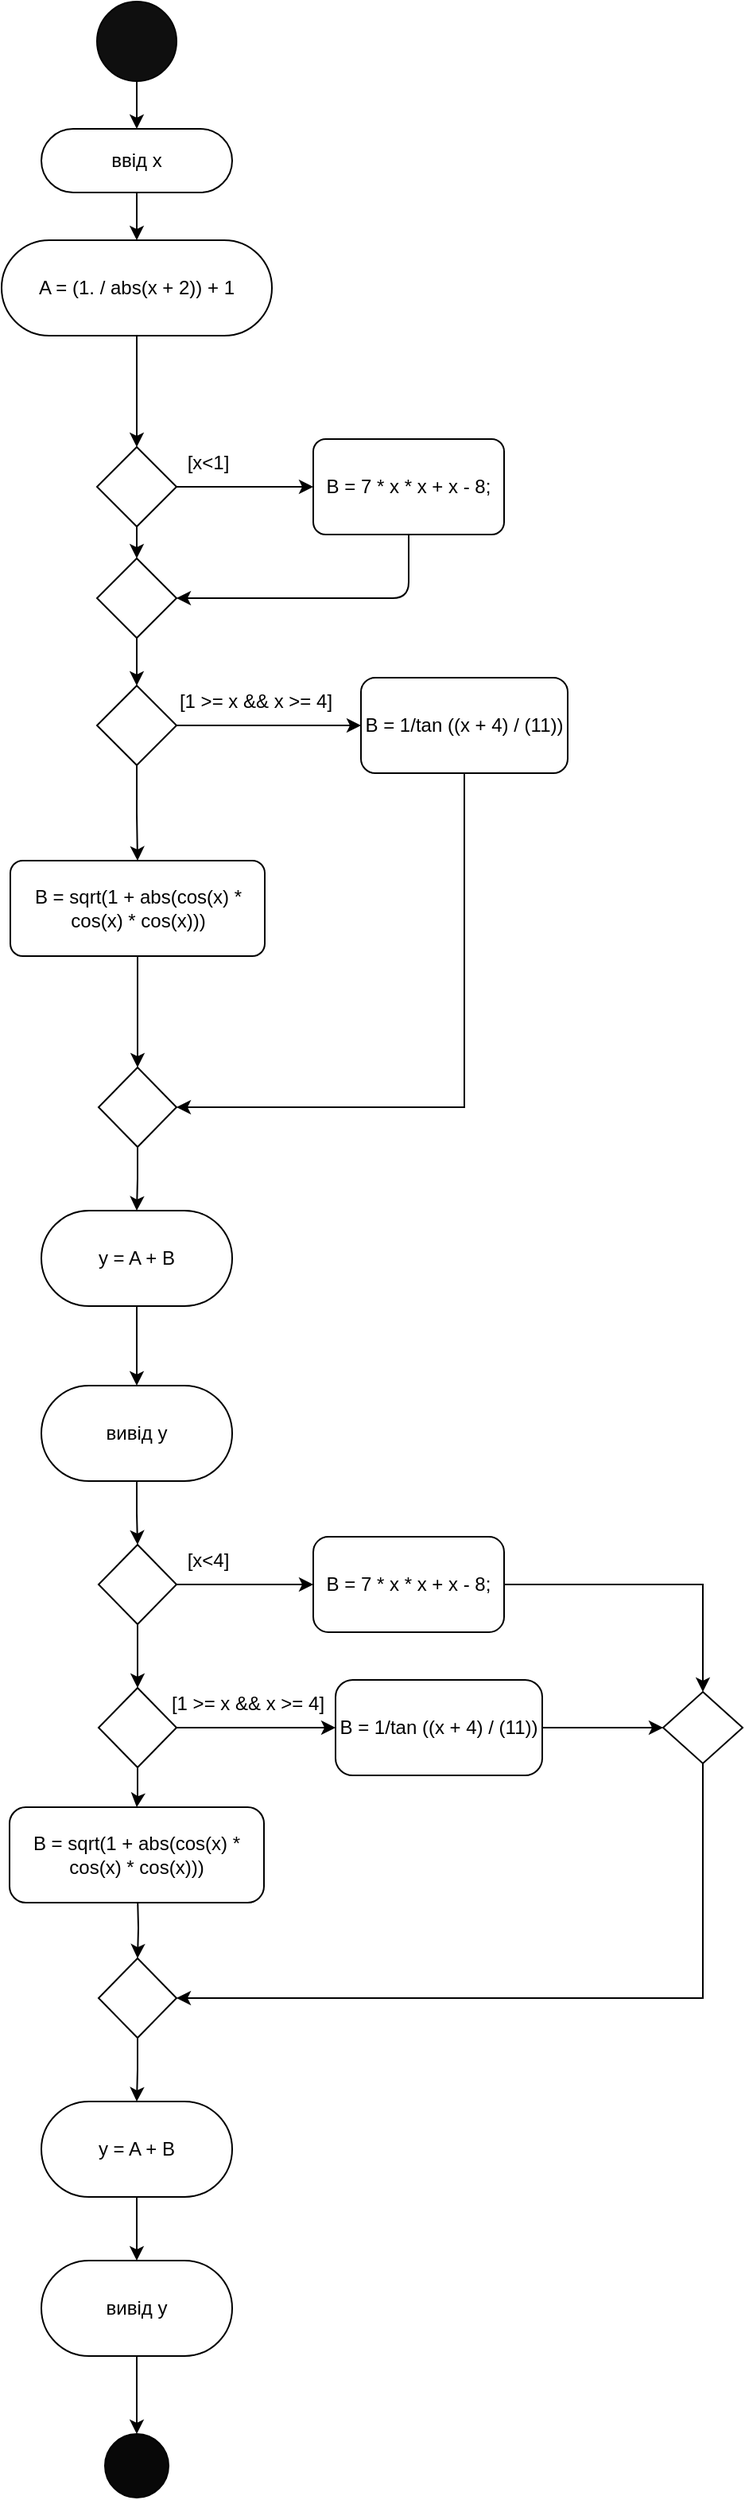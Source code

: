 <mxfile version="15.4.1" type="github">
  <diagram id="3hRcNl2i0EjQMOGxMyCn" name="Page-1">
    <mxGraphModel dx="1060" dy="1795" grid="1" gridSize="10" guides="1" tooltips="1" connect="1" arrows="1" fold="1" page="1" pageScale="1" pageWidth="827" pageHeight="1169" math="0" shadow="0">
      <root>
        <mxCell id="0" />
        <mxCell id="1" parent="0" />
        <mxCell id="O_F5pFgkzcXUlUcAhXim-4" value="" style="edgeStyle=orthogonalEdgeStyle;rounded=0;orthogonalLoop=1;jettySize=auto;html=1;" parent="1" source="O_F5pFgkzcXUlUcAhXim-1" target="O_F5pFgkzcXUlUcAhXim-3" edge="1">
          <mxGeometry relative="1" as="geometry" />
        </mxCell>
        <mxCell id="O_F5pFgkzcXUlUcAhXim-1" value="" style="ellipse;whiteSpace=wrap;html=1;fillColor=#0F0F0F;" parent="1" vertex="1">
          <mxGeometry x="364" y="-400" width="50" height="50" as="geometry" />
        </mxCell>
        <mxCell id="O_F5pFgkzcXUlUcAhXim-6" value="" style="edgeStyle=orthogonalEdgeStyle;rounded=0;orthogonalLoop=1;jettySize=auto;html=1;" parent="1" source="O_F5pFgkzcXUlUcAhXim-3" target="O_F5pFgkzcXUlUcAhXim-5" edge="1">
          <mxGeometry relative="1" as="geometry" />
        </mxCell>
        <mxCell id="O_F5pFgkzcXUlUcAhXim-3" value="ввід x" style="whiteSpace=wrap;html=1;fillColor=#FFFFFF;rounded=1;arcSize=50;" parent="1" vertex="1">
          <mxGeometry x="329" y="-320" width="120" height="40" as="geometry" />
        </mxCell>
        <mxCell id="O_F5pFgkzcXUlUcAhXim-8" value="" style="edgeStyle=orthogonalEdgeStyle;rounded=0;orthogonalLoop=1;jettySize=auto;html=1;" parent="1" source="O_F5pFgkzcXUlUcAhXim-5" target="O_F5pFgkzcXUlUcAhXim-7" edge="1">
          <mxGeometry relative="1" as="geometry" />
        </mxCell>
        <mxCell id="O_F5pFgkzcXUlUcAhXim-5" value="A = (1. / abs(x + 2)) + 1" style="whiteSpace=wrap;html=1;fillColor=#FFFFFF;rounded=1;arcSize=50;" parent="1" vertex="1">
          <mxGeometry x="304" y="-250" width="170" height="60" as="geometry" />
        </mxCell>
        <mxCell id="O_F5pFgkzcXUlUcAhXim-10" value="" style="edgeStyle=orthogonalEdgeStyle;rounded=0;orthogonalLoop=1;jettySize=auto;html=1;" parent="1" source="O_F5pFgkzcXUlUcAhXim-7" target="O_F5pFgkzcXUlUcAhXim-9" edge="1">
          <mxGeometry relative="1" as="geometry" />
        </mxCell>
        <mxCell id="O_F5pFgkzcXUlUcAhXim-15" style="edgeStyle=orthogonalEdgeStyle;rounded=0;orthogonalLoop=1;jettySize=auto;html=1;exitX=0.5;exitY=1;exitDx=0;exitDy=0;entryX=0.5;entryY=0;entryDx=0;entryDy=0;" parent="1" source="O_F5pFgkzcXUlUcAhXim-7" target="O_F5pFgkzcXUlUcAhXim-14" edge="1">
          <mxGeometry relative="1" as="geometry" />
        </mxCell>
        <mxCell id="O_F5pFgkzcXUlUcAhXim-7" value="" style="rhombus;whiteSpace=wrap;html=1;fillColor=#FFFFFF;" parent="1" vertex="1">
          <mxGeometry x="364" y="-120" width="50" height="50" as="geometry" />
        </mxCell>
        <mxCell id="O_F5pFgkzcXUlUcAhXim-9" value="B = 7 * x * x + x - 8;" style="whiteSpace=wrap;html=1;fillColor=#FFFFFF;rounded=1;arcSize=13;" parent="1" vertex="1">
          <mxGeometry x="500" y="-125" width="120" height="60" as="geometry" />
        </mxCell>
        <mxCell id="O_F5pFgkzcXUlUcAhXim-11" value="[x&amp;lt;1]" style="text;html=1;strokeColor=none;fillColor=none;align=center;verticalAlign=middle;whiteSpace=wrap;rounded=0;" parent="1" vertex="1">
          <mxGeometry x="414" y="-120" width="40" height="20" as="geometry" />
        </mxCell>
        <mxCell id="O_F5pFgkzcXUlUcAhXim-13" value="" style="endArrow=classic;html=1;entryX=1;entryY=0.5;entryDx=0;entryDy=0;exitX=0.5;exitY=1;exitDx=0;exitDy=0;" parent="1" source="O_F5pFgkzcXUlUcAhXim-9" target="O_F5pFgkzcXUlUcAhXim-14" edge="1">
          <mxGeometry width="50" height="50" relative="1" as="geometry">
            <mxPoint x="560" y="-25" as="sourcePoint" />
            <mxPoint x="420" y="-20" as="targetPoint" />
            <Array as="points">
              <mxPoint x="560" y="-25" />
            </Array>
          </mxGeometry>
        </mxCell>
        <mxCell id="O_F5pFgkzcXUlUcAhXim-17" style="edgeStyle=orthogonalEdgeStyle;rounded=0;orthogonalLoop=1;jettySize=auto;html=1;exitX=0.5;exitY=1;exitDx=0;exitDy=0;entryX=0.5;entryY=0;entryDx=0;entryDy=0;" parent="1" source="O_F5pFgkzcXUlUcAhXim-14" target="O_F5pFgkzcXUlUcAhXim-16" edge="1">
          <mxGeometry relative="1" as="geometry" />
        </mxCell>
        <mxCell id="O_F5pFgkzcXUlUcAhXim-14" value="" style="rhombus;whiteSpace=wrap;html=1;fillColor=#FFFFFF;" parent="1" vertex="1">
          <mxGeometry x="364" y="-50" width="50" height="50" as="geometry" />
        </mxCell>
        <mxCell id="O_F5pFgkzcXUlUcAhXim-18" style="edgeStyle=orthogonalEdgeStyle;rounded=0;orthogonalLoop=1;jettySize=auto;html=1;exitX=1;exitY=0.5;exitDx=0;exitDy=0;" parent="1" source="O_F5pFgkzcXUlUcAhXim-16" target="O_F5pFgkzcXUlUcAhXim-19" edge="1">
          <mxGeometry relative="1" as="geometry">
            <mxPoint x="500" y="55" as="targetPoint" />
          </mxGeometry>
        </mxCell>
        <mxCell id="O_F5pFgkzcXUlUcAhXim-21" style="edgeStyle=orthogonalEdgeStyle;rounded=0;orthogonalLoop=1;jettySize=auto;html=1;exitX=0.5;exitY=1;exitDx=0;exitDy=0;entryX=0.5;entryY=0;entryDx=0;entryDy=0;" parent="1" source="O_F5pFgkzcXUlUcAhXim-16" target="O_F5pFgkzcXUlUcAhXim-26" edge="1">
          <mxGeometry relative="1" as="geometry">
            <mxPoint x="390" y="110" as="targetPoint" />
          </mxGeometry>
        </mxCell>
        <mxCell id="O_F5pFgkzcXUlUcAhXim-16" value="" style="rhombus;whiteSpace=wrap;html=1;fillColor=#FFFFFF;" parent="1" vertex="1">
          <mxGeometry x="364" y="30" width="50" height="50" as="geometry" />
        </mxCell>
        <mxCell id="O_F5pFgkzcXUlUcAhXim-22" style="edgeStyle=orthogonalEdgeStyle;rounded=0;orthogonalLoop=1;jettySize=auto;html=1;exitX=0.5;exitY=1;exitDx=0;exitDy=0;entryX=1;entryY=0.5;entryDx=0;entryDy=0;" parent="1" source="O_F5pFgkzcXUlUcAhXim-19" target="O_F5pFgkzcXUlUcAhXim-29" edge="1">
          <mxGeometry relative="1" as="geometry">
            <mxPoint x="414" y="225.0" as="targetPoint" />
            <Array as="points">
              <mxPoint x="595" y="295" />
            </Array>
          </mxGeometry>
        </mxCell>
        <mxCell id="O_F5pFgkzcXUlUcAhXim-19" value="B = 1/tan ((x + 4) / (11))" style="rounded=1;whiteSpace=wrap;html=1;fillColor=#FFFFFF;arcSize=15;" parent="1" vertex="1">
          <mxGeometry x="530" y="25" width="130" height="60" as="geometry" />
        </mxCell>
        <mxCell id="O_F5pFgkzcXUlUcAhXim-23" value="[1 &amp;gt;= x &amp;amp;&amp;amp; x &amp;gt;= 4]" style="text;html=1;strokeColor=none;fillColor=none;align=center;verticalAlign=middle;whiteSpace=wrap;rounded=0;" parent="1" vertex="1">
          <mxGeometry x="414" y="30" width="100" height="20" as="geometry" />
        </mxCell>
        <mxCell id="O_F5pFgkzcXUlUcAhXim-31" style="edgeStyle=orthogonalEdgeStyle;rounded=0;orthogonalLoop=1;jettySize=auto;html=1;exitX=0.5;exitY=1;exitDx=0;exitDy=0;entryX=0.5;entryY=0;entryDx=0;entryDy=0;" parent="1" source="O_F5pFgkzcXUlUcAhXim-26" target="O_F5pFgkzcXUlUcAhXim-29" edge="1">
          <mxGeometry relative="1" as="geometry">
            <mxPoint x="390" y="200" as="targetPoint" />
          </mxGeometry>
        </mxCell>
        <mxCell id="O_F5pFgkzcXUlUcAhXim-26" value="B = sqrt(1 + abs(cos(x) * cos(x) * cos(x)))" style="whiteSpace=wrap;html=1;fillColor=#FFFFFF;rounded=1;arcSize=13;" parent="1" vertex="1">
          <mxGeometry x="309.5" y="140" width="160" height="60" as="geometry" />
        </mxCell>
        <mxCell id="O_F5pFgkzcXUlUcAhXim-33" value="" style="edgeStyle=orthogonalEdgeStyle;rounded=0;orthogonalLoop=1;jettySize=auto;html=1;" parent="1" source="O_F5pFgkzcXUlUcAhXim-29" target="O_F5pFgkzcXUlUcAhXim-32" edge="1">
          <mxGeometry relative="1" as="geometry" />
        </mxCell>
        <mxCell id="O_F5pFgkzcXUlUcAhXim-29" value="" style="rhombus;whiteSpace=wrap;html=1;fillColor=#FFFFFF;" parent="1" vertex="1">
          <mxGeometry x="365" y="270" width="49" height="50" as="geometry" />
        </mxCell>
        <mxCell id="O_F5pFgkzcXUlUcAhXim-35" value="" style="edgeStyle=orthogonalEdgeStyle;rounded=0;orthogonalLoop=1;jettySize=auto;html=1;" parent="1" source="O_F5pFgkzcXUlUcAhXim-32" target="O_F5pFgkzcXUlUcAhXim-34" edge="1">
          <mxGeometry relative="1" as="geometry" />
        </mxCell>
        <mxCell id="O_F5pFgkzcXUlUcAhXim-32" value="y = A + B" style="whiteSpace=wrap;html=1;fillColor=#FFFFFF;rounded=1;arcSize=50;" parent="1" vertex="1">
          <mxGeometry x="329" y="360" width="120" height="60" as="geometry" />
        </mxCell>
        <mxCell id="O_F5pFgkzcXUlUcAhXim-39" value="" style="edgeStyle=orthogonalEdgeStyle;rounded=0;orthogonalLoop=1;jettySize=auto;html=1;" parent="1" source="O_F5pFgkzcXUlUcAhXim-34" target="O_F5pFgkzcXUlUcAhXim-38" edge="1">
          <mxGeometry relative="1" as="geometry" />
        </mxCell>
        <mxCell id="O_F5pFgkzcXUlUcAhXim-34" value="вивід y" style="whiteSpace=wrap;html=1;fillColor=#FFFFFF;rounded=1;arcSize=50;" parent="1" vertex="1">
          <mxGeometry x="329" y="470" width="120" height="60" as="geometry" />
        </mxCell>
        <mxCell id="O_F5pFgkzcXUlUcAhXim-41" value="" style="edgeStyle=orthogonalEdgeStyle;rounded=0;orthogonalLoop=1;jettySize=auto;html=1;" parent="1" source="O_F5pFgkzcXUlUcAhXim-38" edge="1">
          <mxGeometry relative="1" as="geometry">
            <mxPoint x="500" y="595" as="targetPoint" />
          </mxGeometry>
        </mxCell>
        <mxCell id="O_F5pFgkzcXUlUcAhXim-44" value="" style="edgeStyle=orthogonalEdgeStyle;rounded=0;orthogonalLoop=1;jettySize=auto;html=1;" parent="1" source="O_F5pFgkzcXUlUcAhXim-38" target="O_F5pFgkzcXUlUcAhXim-43" edge="1">
          <mxGeometry relative="1" as="geometry" />
        </mxCell>
        <mxCell id="O_F5pFgkzcXUlUcAhXim-38" value="" style="rhombus;whiteSpace=wrap;html=1;fillColor=#FFFFFF;" parent="1" vertex="1">
          <mxGeometry x="365" y="570" width="49" height="50" as="geometry" />
        </mxCell>
        <mxCell id="O_F5pFgkzcXUlUcAhXim-57" value="" style="edgeStyle=orthogonalEdgeStyle;rounded=0;orthogonalLoop=1;jettySize=auto;html=1;" parent="1" source="O_F5pFgkzcXUlUcAhXim-42" target="O_F5pFgkzcXUlUcAhXim-56" edge="1">
          <mxGeometry relative="1" as="geometry" />
        </mxCell>
        <mxCell id="O_F5pFgkzcXUlUcAhXim-42" value="B = 7 * x * x + x - 8;" style="whiteSpace=wrap;html=1;fillColor=#FFFFFF;rounded=1;arcSize=16;" parent="1" vertex="1">
          <mxGeometry x="500" y="565" width="120" height="60" as="geometry" />
        </mxCell>
        <mxCell id="O_F5pFgkzcXUlUcAhXim-47" style="edgeStyle=orthogonalEdgeStyle;rounded=0;orthogonalLoop=1;jettySize=auto;html=1;exitX=1;exitY=0.5;exitDx=0;exitDy=0;entryX=0;entryY=0.5;entryDx=0;entryDy=0;" parent="1" source="O_F5pFgkzcXUlUcAhXim-43" target="O_F5pFgkzcXUlUcAhXim-48" edge="1">
          <mxGeometry relative="1" as="geometry">
            <mxPoint x="500" y="685" as="targetPoint" />
          </mxGeometry>
        </mxCell>
        <mxCell id="O_F5pFgkzcXUlUcAhXim-52" value="" style="edgeStyle=orthogonalEdgeStyle;rounded=0;orthogonalLoop=1;jettySize=auto;html=1;entryX=0.5;entryY=0;entryDx=0;entryDy=0;" parent="1" source="O_F5pFgkzcXUlUcAhXim-43" target="O_F5pFgkzcXUlUcAhXim-55" edge="1">
          <mxGeometry relative="1" as="geometry">
            <mxPoint x="389.571" y="740.073" as="targetPoint" />
          </mxGeometry>
        </mxCell>
        <mxCell id="O_F5pFgkzcXUlUcAhXim-43" value="" style="rhombus;whiteSpace=wrap;html=1;fillColor=#FFFFFF;" parent="1" vertex="1">
          <mxGeometry x="365" y="660" width="49" height="50" as="geometry" />
        </mxCell>
        <mxCell id="O_F5pFgkzcXUlUcAhXim-58" style="edgeStyle=orthogonalEdgeStyle;rounded=0;orthogonalLoop=1;jettySize=auto;html=1;exitX=1;exitY=0.5;exitDx=0;exitDy=0;entryX=0;entryY=0.5;entryDx=0;entryDy=0;" parent="1" source="O_F5pFgkzcXUlUcAhXim-48" target="O_F5pFgkzcXUlUcAhXim-56" edge="1">
          <mxGeometry relative="1" as="geometry" />
        </mxCell>
        <mxCell id="O_F5pFgkzcXUlUcAhXim-48" value="B = 1/tan ((x + 4) / (11))" style="rounded=1;whiteSpace=wrap;html=1;fillColor=#FFFFFF;arcSize=18;" parent="1" vertex="1">
          <mxGeometry x="514" y="655" width="130" height="60" as="geometry" />
        </mxCell>
        <mxCell id="O_F5pFgkzcXUlUcAhXim-49" value="[x&amp;lt;4]" style="text;html=1;strokeColor=none;fillColor=none;align=center;verticalAlign=middle;whiteSpace=wrap;rounded=0;" parent="1" vertex="1">
          <mxGeometry x="414" y="570" width="40" height="20" as="geometry" />
        </mxCell>
        <mxCell id="O_F5pFgkzcXUlUcAhXim-63" value="" style="edgeStyle=orthogonalEdgeStyle;rounded=0;orthogonalLoop=1;jettySize=auto;html=1;" parent="1" target="O_F5pFgkzcXUlUcAhXim-62" edge="1">
          <mxGeometry relative="1" as="geometry">
            <mxPoint x="389.5" y="790" as="sourcePoint" />
          </mxGeometry>
        </mxCell>
        <mxCell id="O_F5pFgkzcXUlUcAhXim-55" value="B = sqrt(1 + abs(cos(x) * cos(x) * cos(x)))" style="whiteSpace=wrap;html=1;fillColor=#FFFFFF;rounded=1;arcSize=17;" parent="1" vertex="1">
          <mxGeometry x="309" y="735" width="160" height="60" as="geometry" />
        </mxCell>
        <mxCell id="O_F5pFgkzcXUlUcAhXim-60" value="" style="edgeStyle=orthogonalEdgeStyle;rounded=0;orthogonalLoop=1;jettySize=auto;html=1;entryX=1;entryY=0.5;entryDx=0;entryDy=0;" parent="1" source="O_F5pFgkzcXUlUcAhXim-56" target="O_F5pFgkzcXUlUcAhXim-62" edge="1">
          <mxGeometry relative="1" as="geometry">
            <mxPoint x="745.0" y="742.5" as="targetPoint" />
            <Array as="points">
              <mxPoint x="745" y="855" />
            </Array>
          </mxGeometry>
        </mxCell>
        <mxCell id="O_F5pFgkzcXUlUcAhXim-56" value="" style="rhombus;whiteSpace=wrap;html=1;fillColor=#FFFFFF;" parent="1" vertex="1">
          <mxGeometry x="720" y="662.5" width="50" height="45" as="geometry" />
        </mxCell>
        <mxCell id="O_F5pFgkzcXUlUcAhXim-66" value="" style="edgeStyle=orthogonalEdgeStyle;rounded=0;orthogonalLoop=1;jettySize=auto;html=1;" parent="1" source="O_F5pFgkzcXUlUcAhXim-62" target="O_F5pFgkzcXUlUcAhXim-65" edge="1">
          <mxGeometry relative="1" as="geometry" />
        </mxCell>
        <mxCell id="O_F5pFgkzcXUlUcAhXim-62" value="" style="rhombus;whiteSpace=wrap;html=1;fillColor=#FFFFFF;" parent="1" vertex="1">
          <mxGeometry x="365" y="830" width="49" height="50" as="geometry" />
        </mxCell>
        <mxCell id="O_F5pFgkzcXUlUcAhXim-68" value="" style="edgeStyle=orthogonalEdgeStyle;rounded=0;orthogonalLoop=1;jettySize=auto;html=1;" parent="1" source="O_F5pFgkzcXUlUcAhXim-65" target="O_F5pFgkzcXUlUcAhXim-67" edge="1">
          <mxGeometry relative="1" as="geometry" />
        </mxCell>
        <mxCell id="O_F5pFgkzcXUlUcAhXim-65" value="y = A + B" style="whiteSpace=wrap;html=1;fillColor=#FFFFFF;rounded=1;arcSize=50;" parent="1" vertex="1">
          <mxGeometry x="329" y="920" width="120" height="60" as="geometry" />
        </mxCell>
        <mxCell id="O_F5pFgkzcXUlUcAhXim-70" value="" style="edgeStyle=orthogonalEdgeStyle;rounded=0;orthogonalLoop=1;jettySize=auto;html=1;" parent="1" source="O_F5pFgkzcXUlUcAhXim-67" target="O_F5pFgkzcXUlUcAhXim-69" edge="1">
          <mxGeometry relative="1" as="geometry" />
        </mxCell>
        <mxCell id="O_F5pFgkzcXUlUcAhXim-67" value="вивід y" style="whiteSpace=wrap;html=1;fillColor=#FFFFFF;rounded=1;arcSize=50;" parent="1" vertex="1">
          <mxGeometry x="329" y="1020" width="120" height="60" as="geometry" />
        </mxCell>
        <mxCell id="O_F5pFgkzcXUlUcAhXim-69" value="" style="ellipse;whiteSpace=wrap;html=1;fillColor=#080808;" parent="1" vertex="1">
          <mxGeometry x="369" y="1129" width="40" height="40" as="geometry" />
        </mxCell>
        <mxCell id="O_F5pFgkzcXUlUcAhXim-71" value="[1 &amp;gt;= x &amp;amp;&amp;amp; x &amp;gt;= 4]" style="text;html=1;strokeColor=none;fillColor=none;align=center;verticalAlign=middle;whiteSpace=wrap;rounded=0;" parent="1" vertex="1">
          <mxGeometry x="409" y="660" width="100" height="20" as="geometry" />
        </mxCell>
      </root>
    </mxGraphModel>
  </diagram>
</mxfile>
